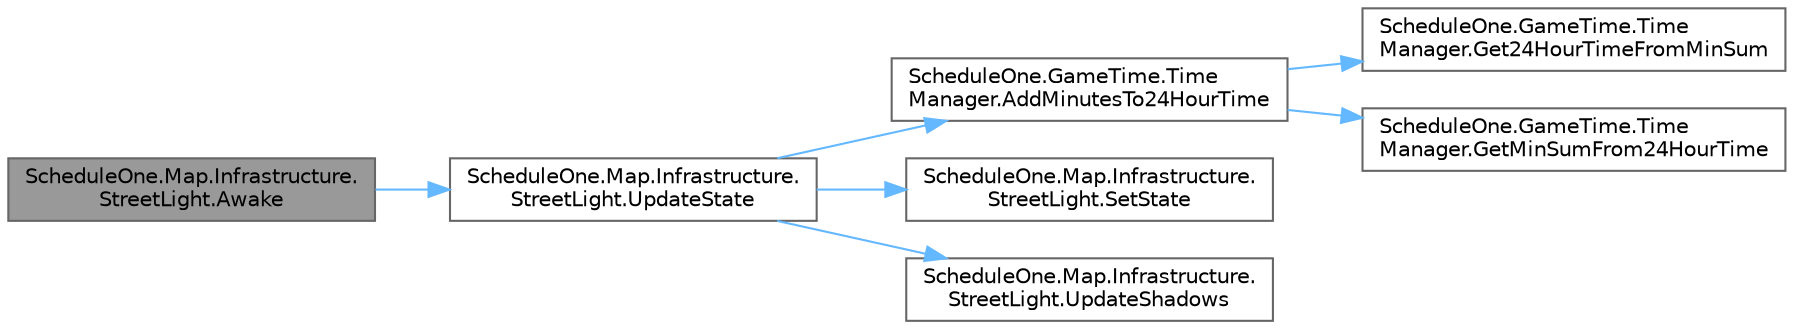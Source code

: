 digraph "ScheduleOne.Map.Infrastructure.StreetLight.Awake"
{
 // LATEX_PDF_SIZE
  bgcolor="transparent";
  edge [fontname=Helvetica,fontsize=10,labelfontname=Helvetica,labelfontsize=10];
  node [fontname=Helvetica,fontsize=10,shape=box,height=0.2,width=0.4];
  rankdir="LR";
  Node1 [id="Node000001",label="ScheduleOne.Map.Infrastructure.\lStreetLight.Awake",height=0.2,width=0.4,color="gray40", fillcolor="grey60", style="filled", fontcolor="black",tooltip=" "];
  Node1 -> Node2 [id="edge1_Node000001_Node000002",color="steelblue1",style="solid",tooltip=" "];
  Node2 [id="Node000002",label="ScheduleOne.Map.Infrastructure.\lStreetLight.UpdateState",height=0.2,width=0.4,color="grey40", fillcolor="white", style="filled",URL="$class_schedule_one_1_1_map_1_1_infrastructure_1_1_street_light.html#a8ecc92513489bcc9d189346f8326329f",tooltip=" "];
  Node2 -> Node3 [id="edge2_Node000002_Node000003",color="steelblue1",style="solid",tooltip=" "];
  Node3 [id="Node000003",label="ScheduleOne.GameTime.Time\lManager.AddMinutesTo24HourTime",height=0.2,width=0.4,color="grey40", fillcolor="white", style="filled",URL="$class_schedule_one_1_1_game_time_1_1_time_manager.html#adde91e40d9db73f6d0f28273bbdc8da3",tooltip=" "];
  Node3 -> Node4 [id="edge3_Node000003_Node000004",color="steelblue1",style="solid",tooltip=" "];
  Node4 [id="Node000004",label="ScheduleOne.GameTime.Time\lManager.Get24HourTimeFromMinSum",height=0.2,width=0.4,color="grey40", fillcolor="white", style="filled",URL="$class_schedule_one_1_1_game_time_1_1_time_manager.html#a9ee5cbd3ac8e4876d62fea5403aac2db",tooltip=" "];
  Node3 -> Node5 [id="edge4_Node000003_Node000005",color="steelblue1",style="solid",tooltip=" "];
  Node5 [id="Node000005",label="ScheduleOne.GameTime.Time\lManager.GetMinSumFrom24HourTime",height=0.2,width=0.4,color="grey40", fillcolor="white", style="filled",URL="$class_schedule_one_1_1_game_time_1_1_time_manager.html#a49fb641341146bbc007d356add9645b5",tooltip=" "];
  Node2 -> Node6 [id="edge5_Node000002_Node000006",color="steelblue1",style="solid",tooltip=" "];
  Node6 [id="Node000006",label="ScheduleOne.Map.Infrastructure.\lStreetLight.SetState",height=0.2,width=0.4,color="grey40", fillcolor="white", style="filled",URL="$class_schedule_one_1_1_map_1_1_infrastructure_1_1_street_light.html#a228c944310a3fa8c46417ae204723723",tooltip=" "];
  Node2 -> Node7 [id="edge6_Node000002_Node000007",color="steelblue1",style="solid",tooltip=" "];
  Node7 [id="Node000007",label="ScheduleOne.Map.Infrastructure.\lStreetLight.UpdateShadows",height=0.2,width=0.4,color="grey40", fillcolor="white", style="filled",URL="$class_schedule_one_1_1_map_1_1_infrastructure_1_1_street_light.html#aa9943e86ff15d2cce99c0efbec9ef220",tooltip=" "];
}
